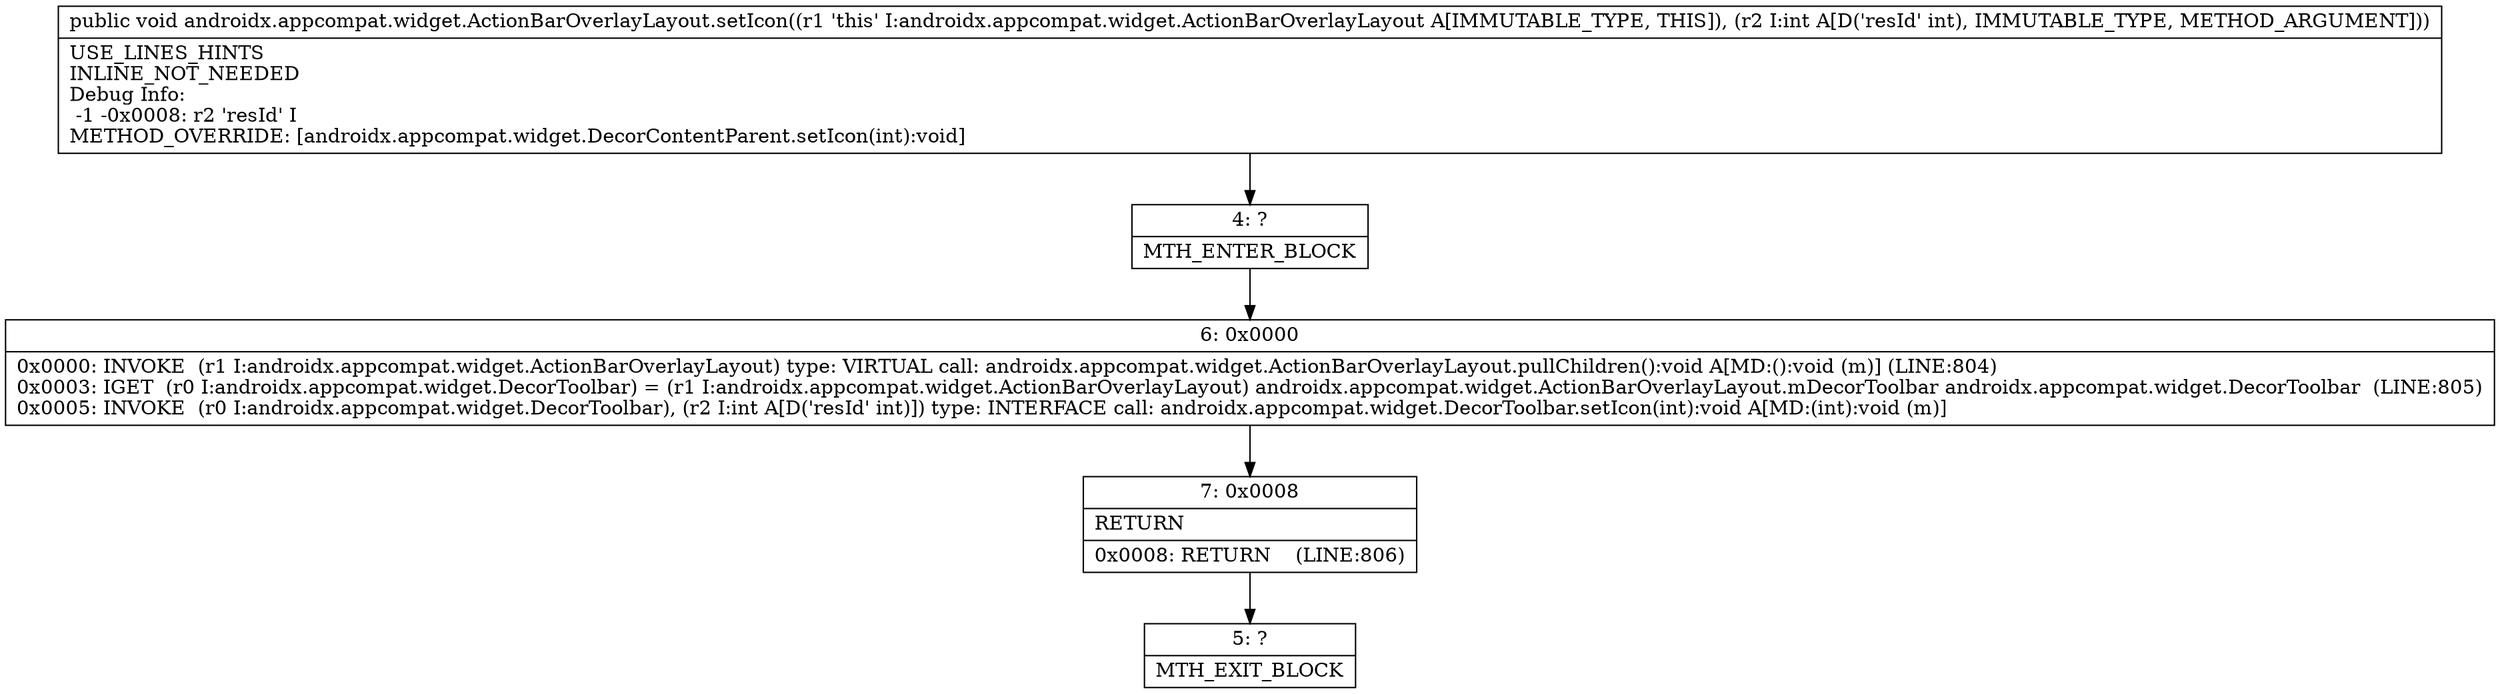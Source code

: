 digraph "CFG forandroidx.appcompat.widget.ActionBarOverlayLayout.setIcon(I)V" {
Node_4 [shape=record,label="{4\:\ ?|MTH_ENTER_BLOCK\l}"];
Node_6 [shape=record,label="{6\:\ 0x0000|0x0000: INVOKE  (r1 I:androidx.appcompat.widget.ActionBarOverlayLayout) type: VIRTUAL call: androidx.appcompat.widget.ActionBarOverlayLayout.pullChildren():void A[MD:():void (m)] (LINE:804)\l0x0003: IGET  (r0 I:androidx.appcompat.widget.DecorToolbar) = (r1 I:androidx.appcompat.widget.ActionBarOverlayLayout) androidx.appcompat.widget.ActionBarOverlayLayout.mDecorToolbar androidx.appcompat.widget.DecorToolbar  (LINE:805)\l0x0005: INVOKE  (r0 I:androidx.appcompat.widget.DecorToolbar), (r2 I:int A[D('resId' int)]) type: INTERFACE call: androidx.appcompat.widget.DecorToolbar.setIcon(int):void A[MD:(int):void (m)]\l}"];
Node_7 [shape=record,label="{7\:\ 0x0008|RETURN\l|0x0008: RETURN    (LINE:806)\l}"];
Node_5 [shape=record,label="{5\:\ ?|MTH_EXIT_BLOCK\l}"];
MethodNode[shape=record,label="{public void androidx.appcompat.widget.ActionBarOverlayLayout.setIcon((r1 'this' I:androidx.appcompat.widget.ActionBarOverlayLayout A[IMMUTABLE_TYPE, THIS]), (r2 I:int A[D('resId' int), IMMUTABLE_TYPE, METHOD_ARGUMENT]))  | USE_LINES_HINTS\lINLINE_NOT_NEEDED\lDebug Info:\l  \-1 \-0x0008: r2 'resId' I\lMETHOD_OVERRIDE: [androidx.appcompat.widget.DecorContentParent.setIcon(int):void]\l}"];
MethodNode -> Node_4;Node_4 -> Node_6;
Node_6 -> Node_7;
Node_7 -> Node_5;
}


